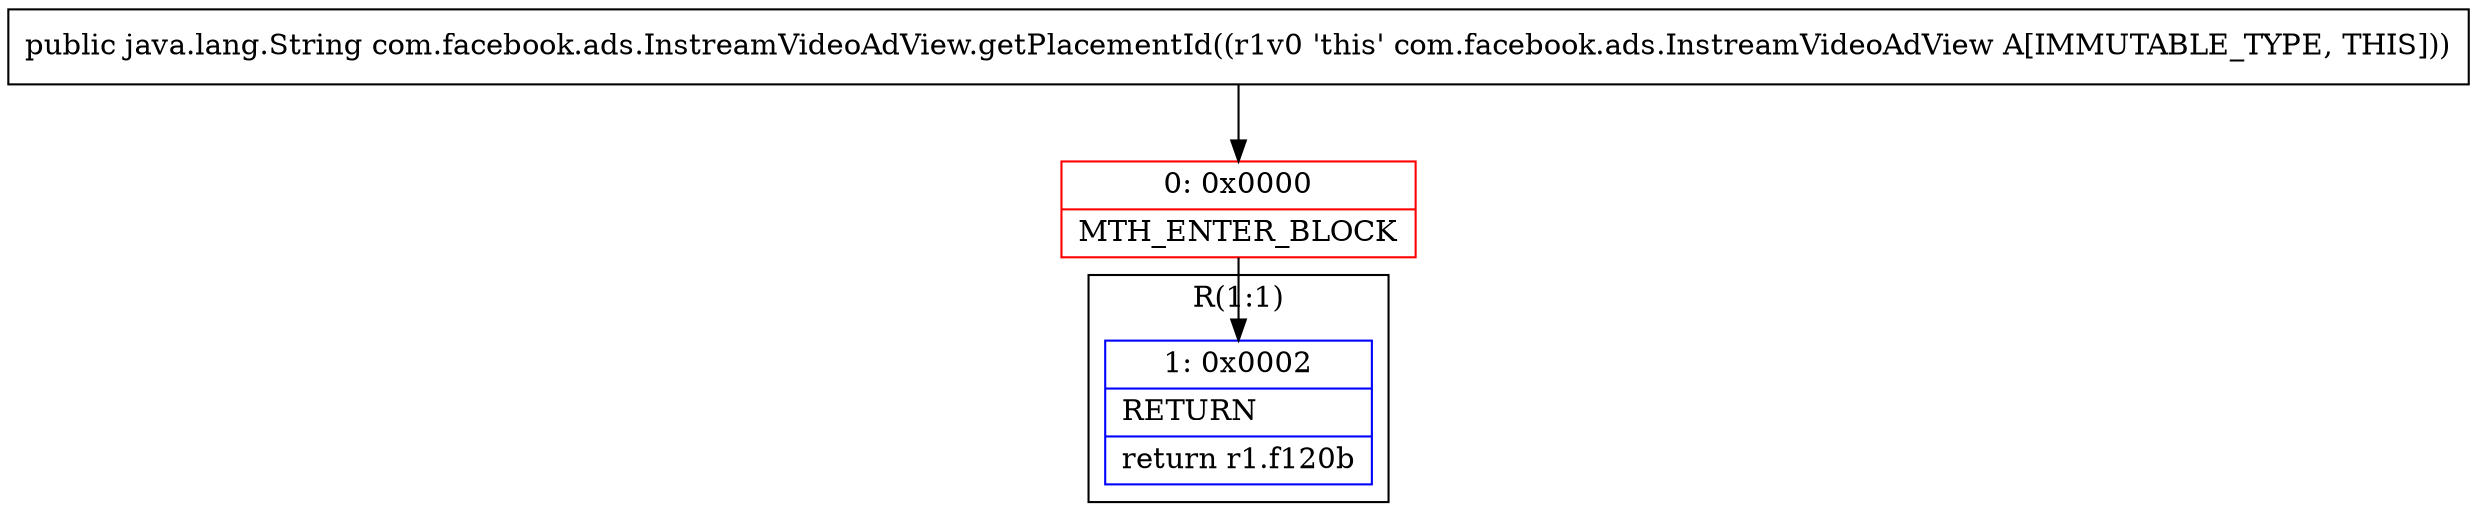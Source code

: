 digraph "CFG forcom.facebook.ads.InstreamVideoAdView.getPlacementId()Ljava\/lang\/String;" {
subgraph cluster_Region_1325550516 {
label = "R(1:1)";
node [shape=record,color=blue];
Node_1 [shape=record,label="{1\:\ 0x0002|RETURN\l|return r1.f120b\l}"];
}
Node_0 [shape=record,color=red,label="{0\:\ 0x0000|MTH_ENTER_BLOCK\l}"];
MethodNode[shape=record,label="{public java.lang.String com.facebook.ads.InstreamVideoAdView.getPlacementId((r1v0 'this' com.facebook.ads.InstreamVideoAdView A[IMMUTABLE_TYPE, THIS])) }"];
MethodNode -> Node_0;
Node_0 -> Node_1;
}

